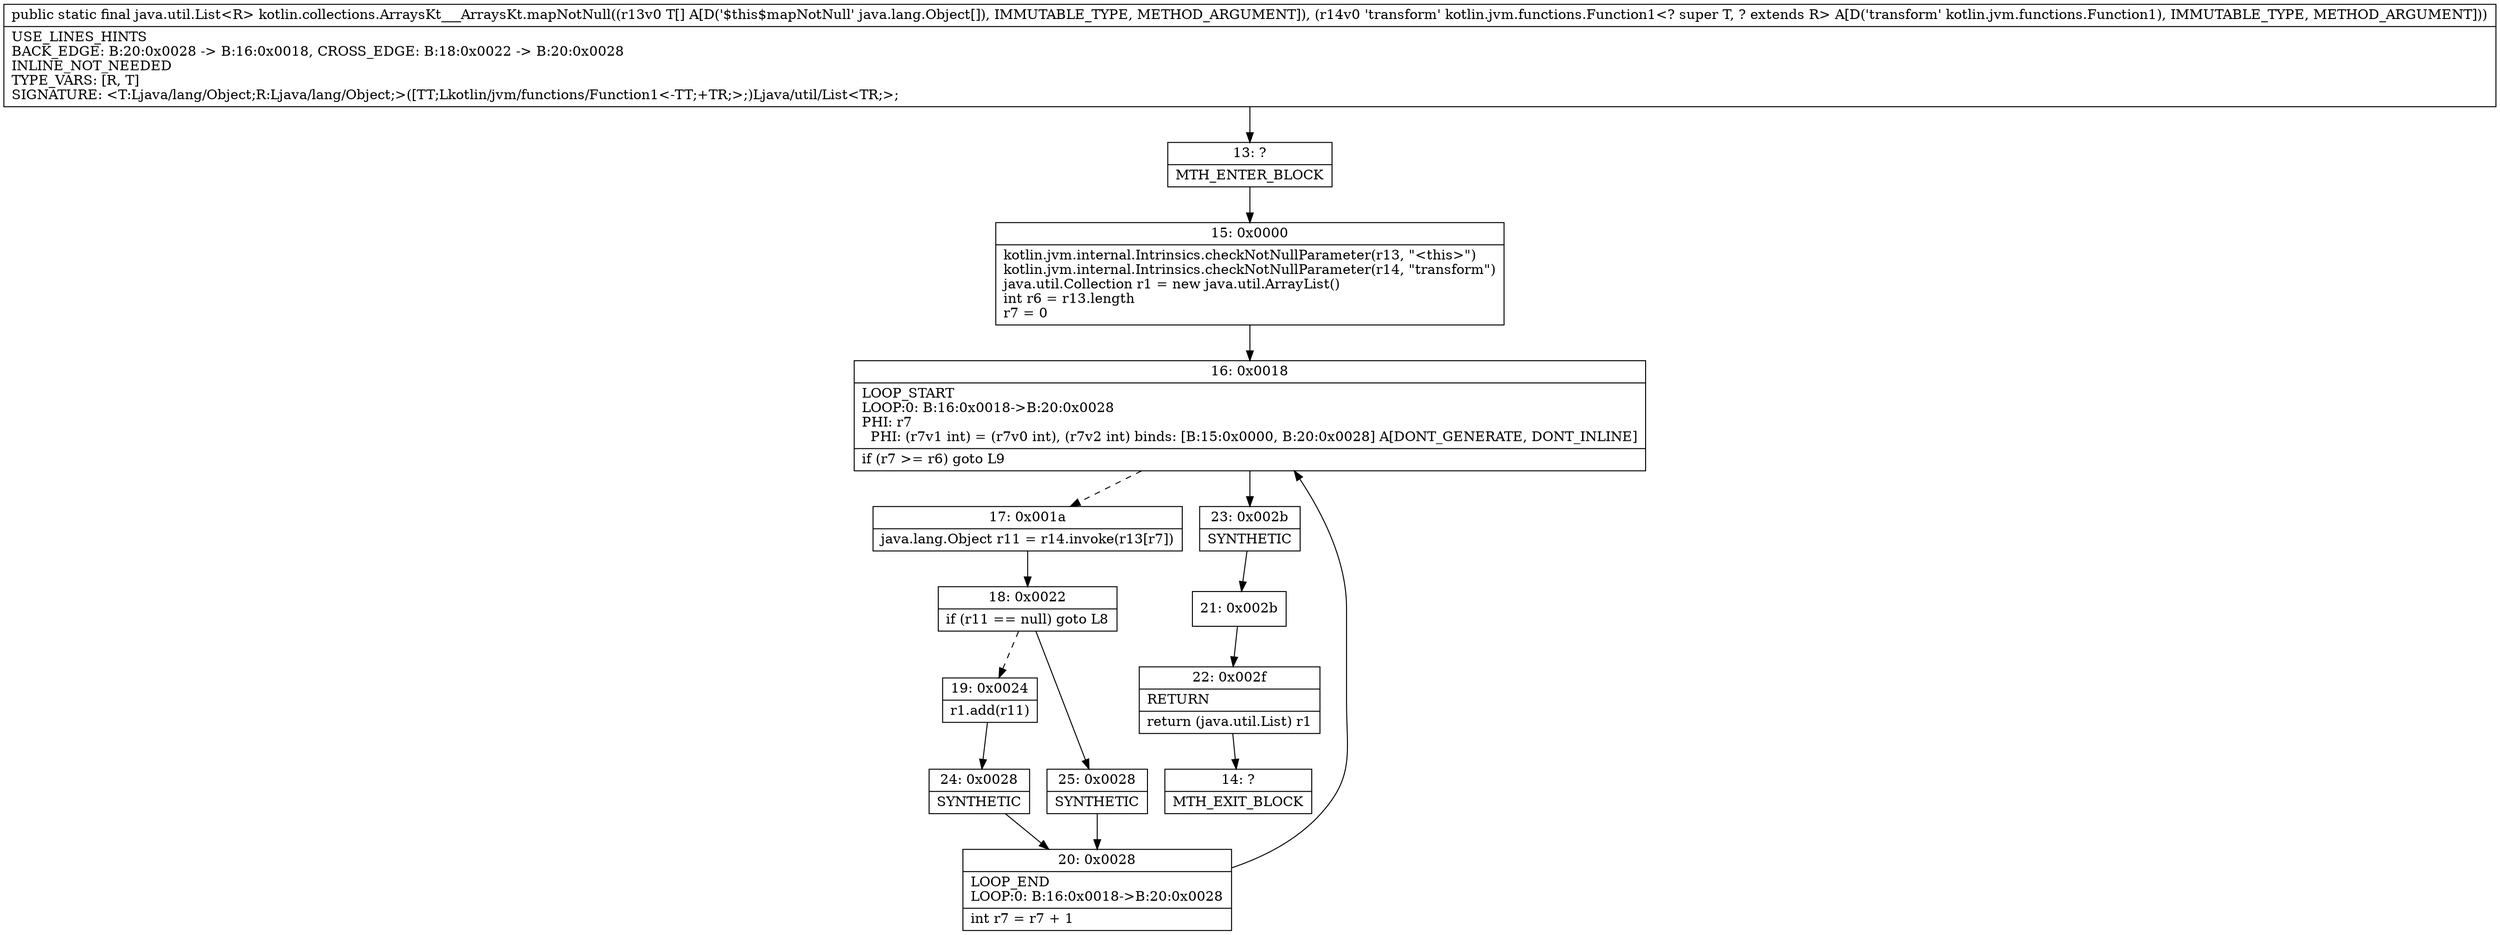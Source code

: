 digraph "CFG forkotlin.collections.ArraysKt___ArraysKt.mapNotNull([Ljava\/lang\/Object;Lkotlin\/jvm\/functions\/Function1;)Ljava\/util\/List;" {
Node_13 [shape=record,label="{13\:\ ?|MTH_ENTER_BLOCK\l}"];
Node_15 [shape=record,label="{15\:\ 0x0000|kotlin.jvm.internal.Intrinsics.checkNotNullParameter(r13, \"\<this\>\")\lkotlin.jvm.internal.Intrinsics.checkNotNullParameter(r14, \"transform\")\ljava.util.Collection r1 = new java.util.ArrayList()\lint r6 = r13.length\lr7 = 0\l}"];
Node_16 [shape=record,label="{16\:\ 0x0018|LOOP_START\lLOOP:0: B:16:0x0018\-\>B:20:0x0028\lPHI: r7 \l  PHI: (r7v1 int) = (r7v0 int), (r7v2 int) binds: [B:15:0x0000, B:20:0x0028] A[DONT_GENERATE, DONT_INLINE]\l|if (r7 \>= r6) goto L9\l}"];
Node_17 [shape=record,label="{17\:\ 0x001a|java.lang.Object r11 = r14.invoke(r13[r7])\l}"];
Node_18 [shape=record,label="{18\:\ 0x0022|if (r11 == null) goto L8\l}"];
Node_19 [shape=record,label="{19\:\ 0x0024|r1.add(r11)\l}"];
Node_24 [shape=record,label="{24\:\ 0x0028|SYNTHETIC\l}"];
Node_20 [shape=record,label="{20\:\ 0x0028|LOOP_END\lLOOP:0: B:16:0x0018\-\>B:20:0x0028\l|int r7 = r7 + 1\l}"];
Node_25 [shape=record,label="{25\:\ 0x0028|SYNTHETIC\l}"];
Node_23 [shape=record,label="{23\:\ 0x002b|SYNTHETIC\l}"];
Node_21 [shape=record,label="{21\:\ 0x002b}"];
Node_22 [shape=record,label="{22\:\ 0x002f|RETURN\l|return (java.util.List) r1\l}"];
Node_14 [shape=record,label="{14\:\ ?|MTH_EXIT_BLOCK\l}"];
MethodNode[shape=record,label="{public static final java.util.List\<R\> kotlin.collections.ArraysKt___ArraysKt.mapNotNull((r13v0 T[] A[D('$this$mapNotNull' java.lang.Object[]), IMMUTABLE_TYPE, METHOD_ARGUMENT]), (r14v0 'transform' kotlin.jvm.functions.Function1\<? super T, ? extends R\> A[D('transform' kotlin.jvm.functions.Function1), IMMUTABLE_TYPE, METHOD_ARGUMENT]))  | USE_LINES_HINTS\lBACK_EDGE: B:20:0x0028 \-\> B:16:0x0018, CROSS_EDGE: B:18:0x0022 \-\> B:20:0x0028\lINLINE_NOT_NEEDED\lTYPE_VARS: [R, T]\lSIGNATURE: \<T:Ljava\/lang\/Object;R:Ljava\/lang\/Object;\>([TT;Lkotlin\/jvm\/functions\/Function1\<\-TT;+TR;\>;)Ljava\/util\/List\<TR;\>;\l}"];
MethodNode -> Node_13;Node_13 -> Node_15;
Node_15 -> Node_16;
Node_16 -> Node_17[style=dashed];
Node_16 -> Node_23;
Node_17 -> Node_18;
Node_18 -> Node_19[style=dashed];
Node_18 -> Node_25;
Node_19 -> Node_24;
Node_24 -> Node_20;
Node_20 -> Node_16;
Node_25 -> Node_20;
Node_23 -> Node_21;
Node_21 -> Node_22;
Node_22 -> Node_14;
}

